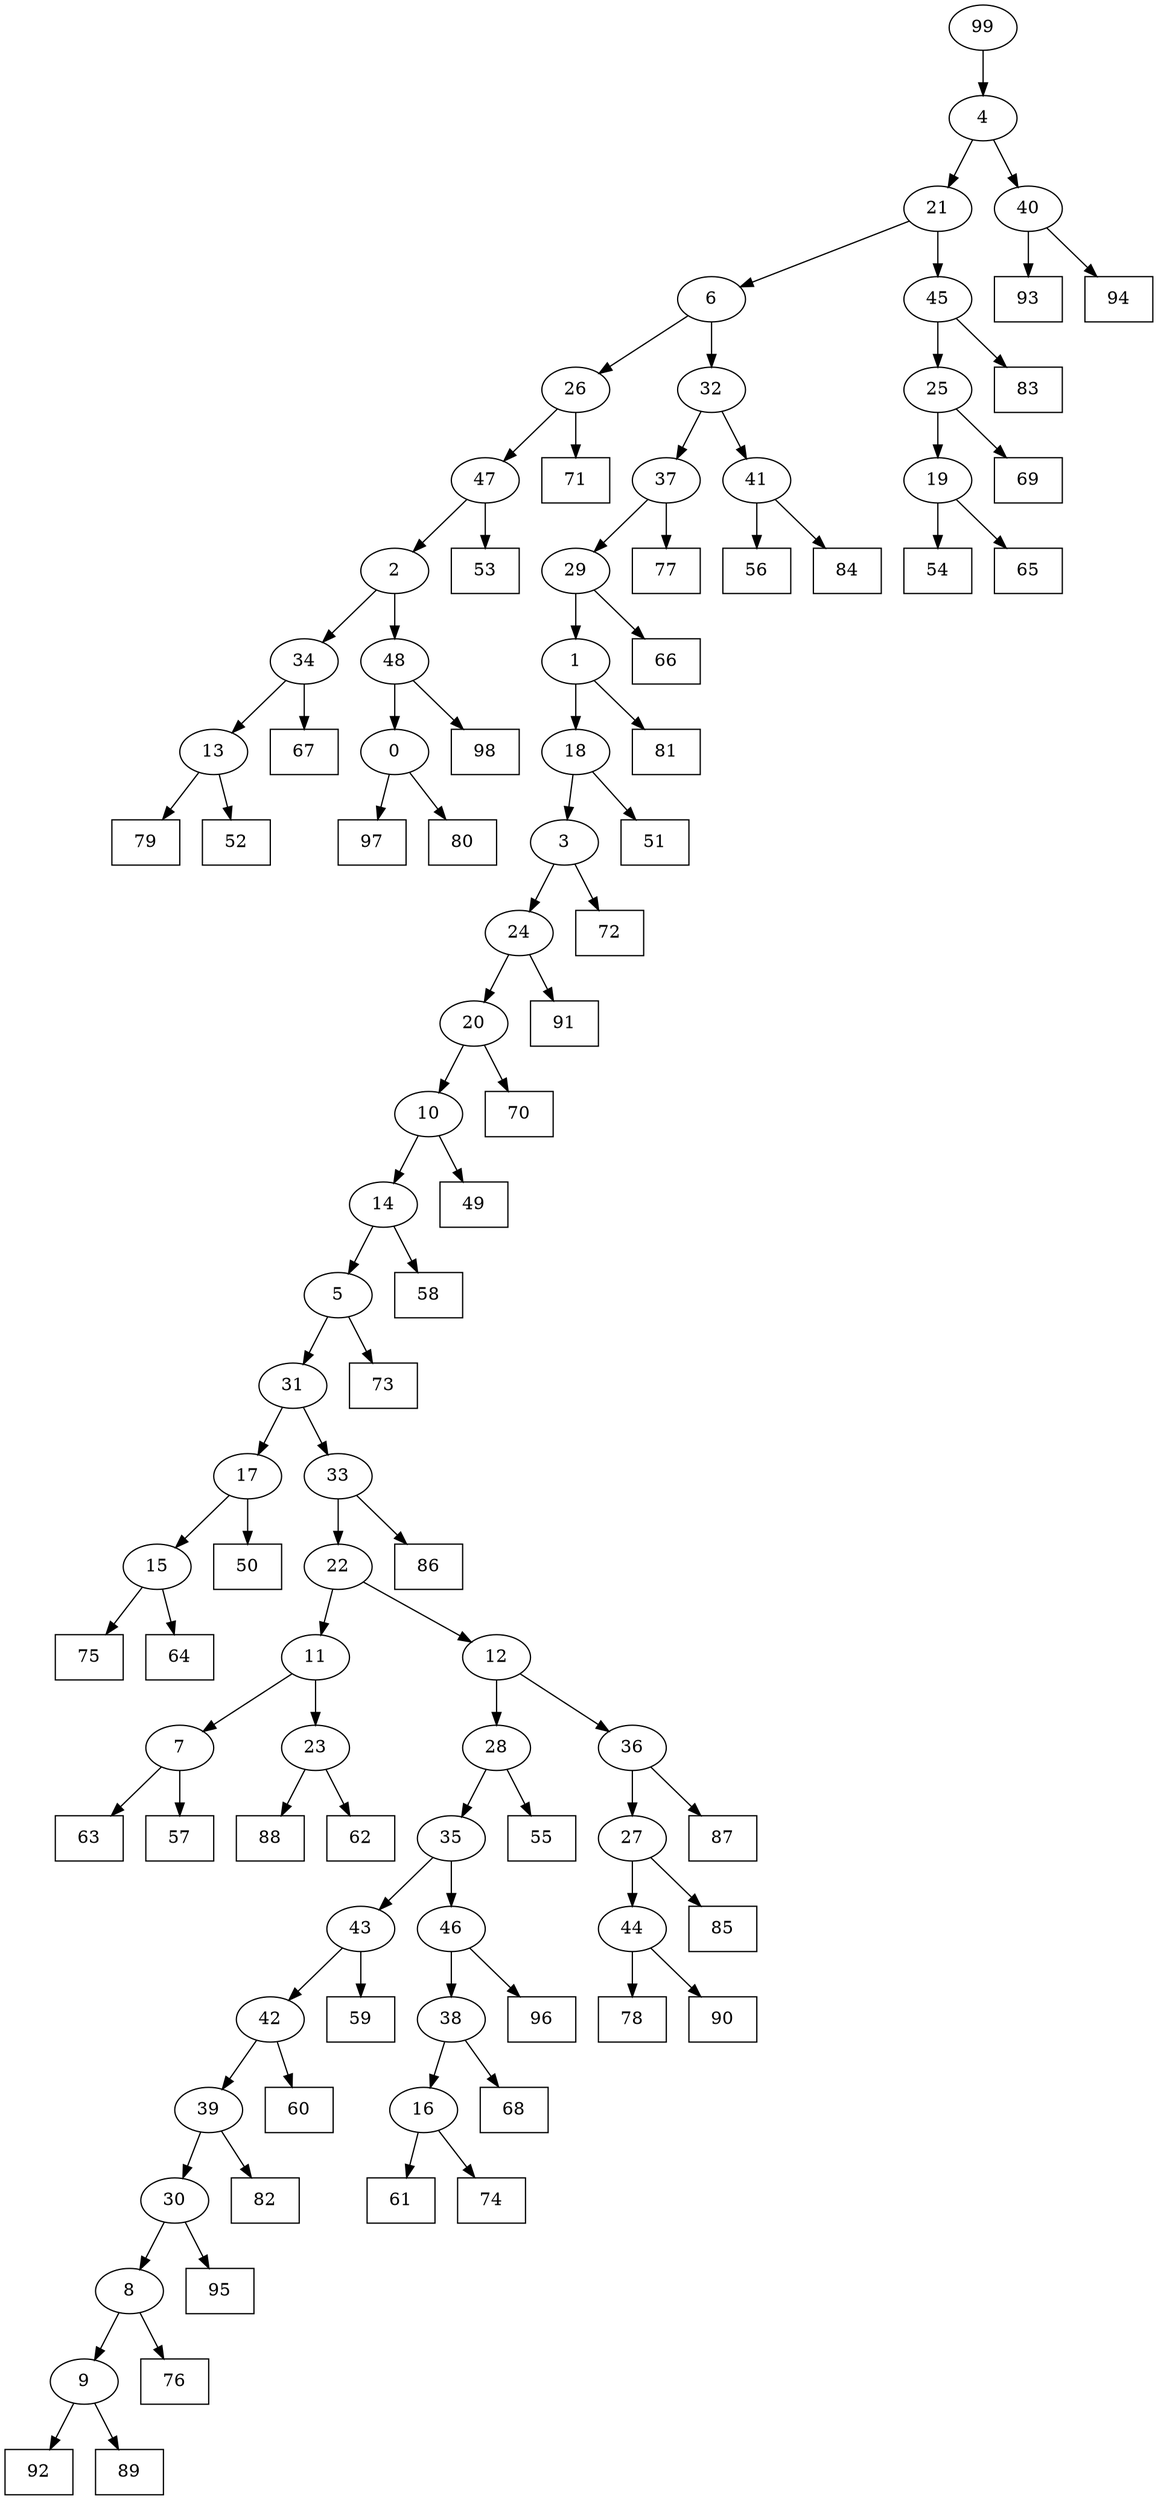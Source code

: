 digraph G {
0[label="0"];
1[label="1"];
2[label="2"];
3[label="3"];
4[label="4"];
5[label="5"];
6[label="6"];
7[label="7"];
8[label="8"];
9[label="9"];
10[label="10"];
11[label="11"];
12[label="12"];
13[label="13"];
14[label="14"];
15[label="15"];
16[label="16"];
17[label="17"];
18[label="18"];
19[label="19"];
20[label="20"];
21[label="21"];
22[label="22"];
23[label="23"];
24[label="24"];
25[label="25"];
26[label="26"];
27[label="27"];
28[label="28"];
29[label="29"];
30[label="30"];
31[label="31"];
32[label="32"];
33[label="33"];
34[label="34"];
35[label="35"];
36[label="36"];
37[label="37"];
38[label="38"];
39[label="39"];
40[label="40"];
41[label="41"];
42[label="42"];
43[label="43"];
44[label="44"];
45[label="45"];
46[label="46"];
47[label="47"];
48[label="48"];
49[shape=box,label="86"];
50[shape=box,label="85"];
51[shape=box,label="93"];
52[shape=box,label="95"];
53[shape=box,label="88"];
54[shape=box,label="51"];
55[shape=box,label="55"];
56[shape=box,label="56"];
57[shape=box,label="73"];
58[shape=box,label="87"];
59[shape=box,label="68"];
60[shape=box,label="58"];
61[shape=box,label="82"];
62[shape=box,label="54"];
63[shape=box,label="84"];
64[shape=box,label="83"];
65[shape=box,label="63"];
66[shape=box,label="69"];
67[shape=box,label="61"];
68[shape=box,label="92"];
69[shape=box,label="98"];
70[shape=box,label="81"];
71[shape=box,label="57"];
72[shape=box,label="91"];
73[shape=box,label="67"];
74[shape=box,label="94"];
75[shape=box,label="96"];
76[shape=box,label="72"];
77[shape=box,label="50"];
78[shape=box,label="78"];
79[shape=box,label="77"];
80[shape=box,label="65"];
81[shape=box,label="60"];
82[shape=box,label="76"];
83[shape=box,label="97"];
84[shape=box,label="49"];
85[shape=box,label="75"];
86[shape=box,label="64"];
87[shape=box,label="79"];
88[shape=box,label="80"];
89[shape=box,label="66"];
90[shape=box,label="74"];
91[shape=box,label="59"];
92[shape=box,label="62"];
93[shape=box,label="89"];
94[shape=box,label="52"];
95[shape=box,label="71"];
96[shape=box,label="53"];
97[shape=box,label="70"];
98[shape=box,label="90"];
99[label="99"];
47->96 ;
19->80 ;
43->91 ;
0->83 ;
10->84 ;
99->4 ;
4->21 ;
44->78 ;
37->79 ;
26->47 ;
47->2 ;
13->94 ;
32->37 ;
25->66 ;
5->31 ;
41->56 ;
28->55 ;
42->81 ;
23->53 ;
27->50 ;
38->59 ;
25->19 ;
9->93 ;
7->71 ;
36->58 ;
43->42 ;
42->39 ;
46->38 ;
21->45 ;
45->25 ;
7->65 ;
35->43 ;
13->87 ;
8->82 ;
3->76 ;
45->64 ;
15->85 ;
40->51 ;
24->72 ;
30->52 ;
39->61 ;
19->62 ;
17->15 ;
4->40 ;
40->74 ;
8->9 ;
34->73 ;
24->20 ;
20->97 ;
16->90 ;
2->48 ;
48->69 ;
29->89 ;
14->60 ;
9->68 ;
38->16 ;
16->67 ;
1->70 ;
22->11 ;
11->23 ;
11->7 ;
6->32 ;
15->86 ;
35->46 ;
44->98 ;
1->18 ;
29->1 ;
12->28 ;
28->35 ;
20->10 ;
10->14 ;
5->57 ;
18->54 ;
48->0 ;
0->88 ;
14->5 ;
32->41 ;
41->63 ;
31->17 ;
17->77 ;
39->30 ;
30->8 ;
46->75 ;
33->22 ;
22->12 ;
12->36 ;
36->27 ;
27->44 ;
26->95 ;
23->92 ;
21->6 ;
18->3 ;
3->24 ;
37->29 ;
2->34 ;
34->13 ;
6->26 ;
31->33 ;
33->49 ;
}
